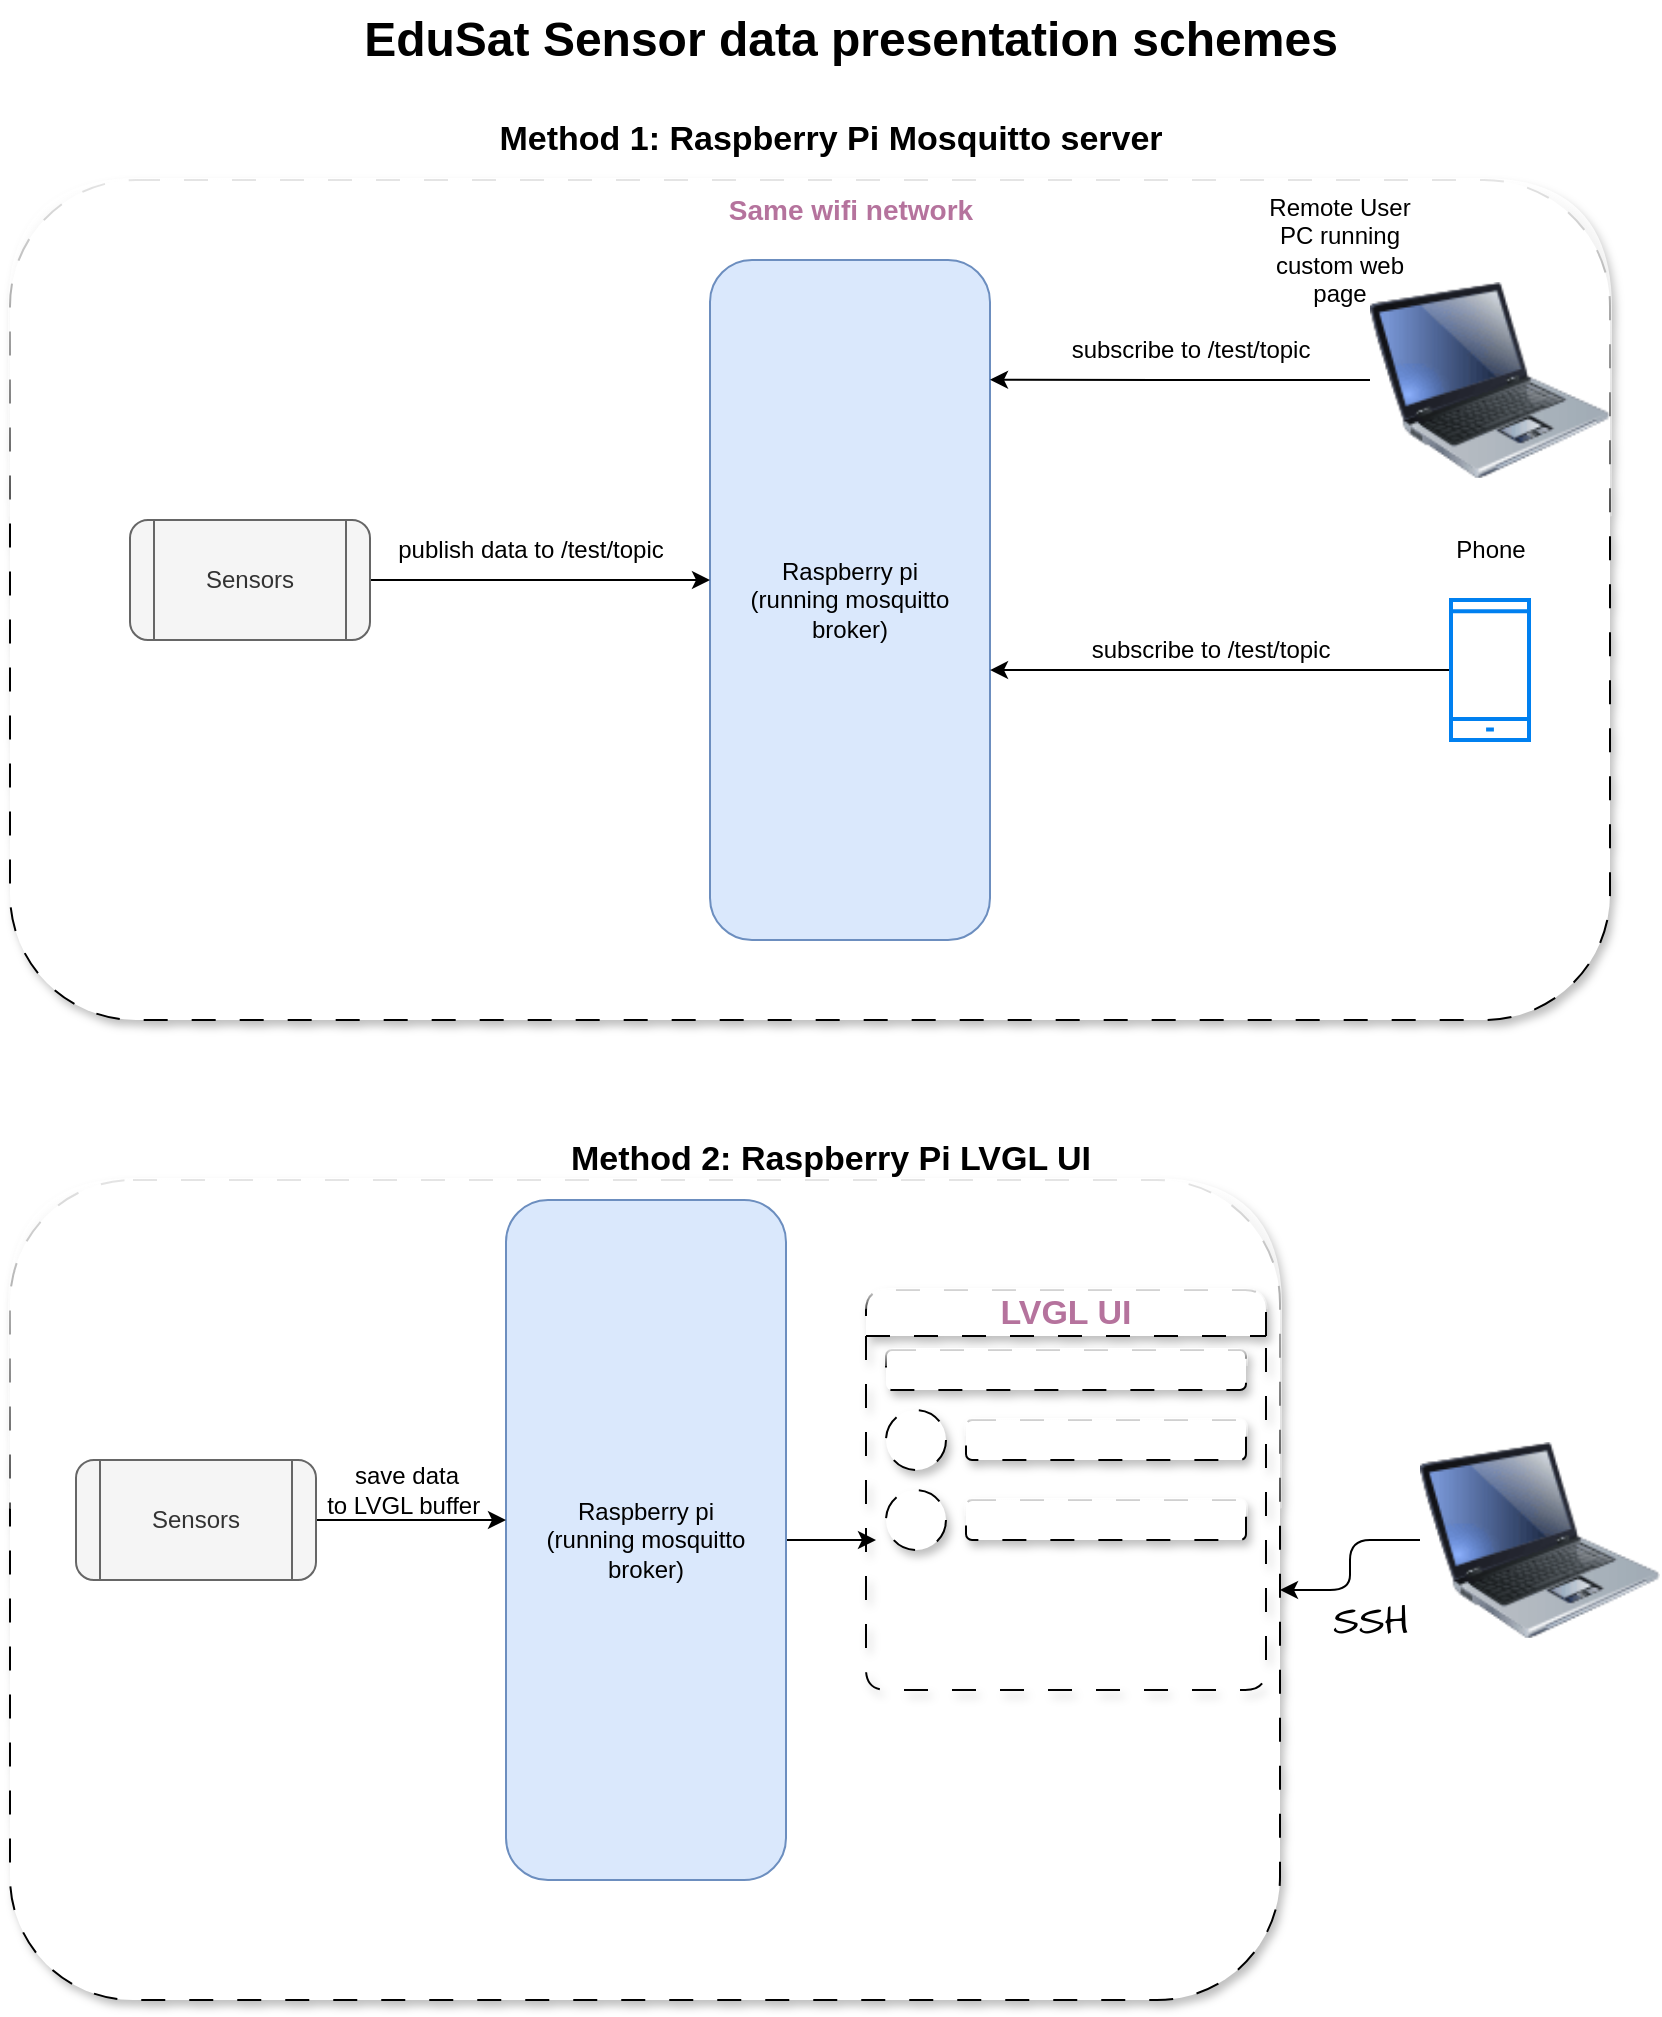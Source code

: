 <mxfile version="20.8.16" type="device"><diagram name="Page-1" id="fIyz56uWaZak9IXk2Xef"><mxGraphModel dx="974" dy="729" grid="1" gridSize="10" guides="1" tooltips="1" connect="1" arrows="1" fold="1" page="1" pageScale="1" pageWidth="850" pageHeight="1100" math="0" shadow="0"><root><mxCell id="0"/><mxCell id="1" parent="0"/><mxCell id="p_tC76tRKxBHlfofyv0h-35" value="" style="rounded=1;whiteSpace=wrap;html=1;glass=1;shadow=1;dashed=1;dashPattern=12 12;" vertex="1" parent="1"><mxGeometry x="25" y="590" width="635" height="410" as="geometry"/></mxCell><mxCell id="p_tC76tRKxBHlfofyv0h-14" value="" style="rounded=1;whiteSpace=wrap;html=1;glass=1;shadow=1;dashed=1;dashPattern=12 12;" vertex="1" parent="1"><mxGeometry x="25" y="90" width="800" height="420" as="geometry"/></mxCell><mxCell id="p_tC76tRKxBHlfofyv0h-2" value="Raspberry pi&lt;br&gt;(running mosquitto broker)" style="rounded=1;whiteSpace=wrap;html=1;fillColor=#dae8fc;strokeColor=#6c8ebf;" vertex="1" parent="1"><mxGeometry x="375" y="130" width="140" height="340" as="geometry"/></mxCell><mxCell id="p_tC76tRKxBHlfofyv0h-4" style="edgeStyle=orthogonalEdgeStyle;rounded=1;orthogonalLoop=1;jettySize=auto;html=1;" edge="1" parent="1" source="p_tC76tRKxBHlfofyv0h-3"><mxGeometry relative="1" as="geometry"><mxPoint x="375" y="290" as="targetPoint"/></mxGeometry></mxCell><mxCell id="p_tC76tRKxBHlfofyv0h-3" value="Sensors" style="shape=process;whiteSpace=wrap;html=1;backgroundOutline=1;fillColor=#f5f5f5;fontColor=#333333;strokeColor=#666666;rounded=1;" vertex="1" parent="1"><mxGeometry x="85" y="260" width="120" height="60" as="geometry"/></mxCell><mxCell id="p_tC76tRKxBHlfofyv0h-5" value="publish data to /test/topic" style="text;html=1;align=center;verticalAlign=middle;resizable=0;points=[];autosize=1;strokeColor=none;fillColor=none;rounded=1;" vertex="1" parent="1"><mxGeometry x="205" y="260" width="160" height="30" as="geometry"/></mxCell><mxCell id="p_tC76tRKxBHlfofyv0h-7" style="edgeStyle=orthogonalEdgeStyle;rounded=1;orthogonalLoop=1;jettySize=auto;html=1;entryX=1;entryY=0.176;entryDx=0;entryDy=0;entryPerimeter=0;" edge="1" parent="1" source="p_tC76tRKxBHlfofyv0h-6" target="p_tC76tRKxBHlfofyv0h-2"><mxGeometry relative="1" as="geometry"/></mxCell><mxCell id="p_tC76tRKxBHlfofyv0h-6" value="" style="image;html=1;image=img/lib/clip_art/computers/Laptop_128x128.png;rounded=1;" vertex="1" parent="1"><mxGeometry x="705" y="140" width="120" height="100" as="geometry"/></mxCell><mxCell id="p_tC76tRKxBHlfofyv0h-8" value="subscribe to /test/topic" style="text;html=1;align=center;verticalAlign=middle;resizable=0;points=[];autosize=1;strokeColor=none;fillColor=none;rounded=1;" vertex="1" parent="1"><mxGeometry x="545" y="160" width="140" height="30" as="geometry"/></mxCell><mxCell id="p_tC76tRKxBHlfofyv0h-9" value="Remote User PC running custom web page" style="text;html=1;strokeColor=none;fillColor=none;align=center;verticalAlign=middle;whiteSpace=wrap;rounded=1;" vertex="1" parent="1"><mxGeometry x="650" y="100" width="80" height="50" as="geometry"/></mxCell><mxCell id="p_tC76tRKxBHlfofyv0h-13" style="edgeStyle=orthogonalEdgeStyle;rounded=1;orthogonalLoop=1;jettySize=auto;html=1;entryX=1;entryY=0.603;entryDx=0;entryDy=0;entryPerimeter=0;" edge="1" parent="1" source="p_tC76tRKxBHlfofyv0h-10" target="p_tC76tRKxBHlfofyv0h-2"><mxGeometry relative="1" as="geometry"><mxPoint x="525" y="335.0" as="targetPoint"/></mxGeometry></mxCell><mxCell id="p_tC76tRKxBHlfofyv0h-10" value="" style="html=1;verticalLabelPosition=bottom;align=center;labelBackgroundColor=#ffffff;verticalAlign=top;strokeWidth=2;strokeColor=#0080F0;shadow=0;dashed=0;shape=mxgraph.ios7.icons.smartphone;rounded=1;" vertex="1" parent="1"><mxGeometry x="745.5" y="300" width="39" height="70" as="geometry"/></mxCell><mxCell id="p_tC76tRKxBHlfofyv0h-11" value="Phone" style="text;html=1;align=center;verticalAlign=middle;resizable=0;points=[];autosize=1;strokeColor=none;fillColor=none;rounded=1;" vertex="1" parent="1"><mxGeometry x="735" y="260" width="60" height="30" as="geometry"/></mxCell><mxCell id="p_tC76tRKxBHlfofyv0h-12" value="subscribe to /test/topic" style="text;html=1;align=center;verticalAlign=middle;resizable=0;points=[];autosize=1;strokeColor=none;fillColor=none;rounded=1;" vertex="1" parent="1"><mxGeometry x="555" y="310" width="140" height="30" as="geometry"/></mxCell><mxCell id="p_tC76tRKxBHlfofyv0h-15" value="&lt;font color=&quot;#b5739d&quot; style=&quot;font-size: 14px;&quot;&gt;&lt;b&gt;Same wifi network&lt;/b&gt;&lt;/font&gt;" style="text;html=1;align=center;verticalAlign=middle;resizable=0;points=[];autosize=1;strokeColor=none;fillColor=none;rounded=1;" vertex="1" parent="1"><mxGeometry x="370" y="90" width="150" height="30" as="geometry"/></mxCell><mxCell id="p_tC76tRKxBHlfofyv0h-16" value="&lt;font style=&quot;font-size: 17px;&quot;&gt;Method 1: Raspberry Pi Mosquitto server&lt;/font&gt;" style="text;strokeColor=none;fillColor=none;html=1;fontSize=14;fontStyle=1;verticalAlign=middle;align=center;rounded=1;" vertex="1" parent="1"><mxGeometry x="385" y="50" width="100" height="40" as="geometry"/></mxCell><mxCell id="p_tC76tRKxBHlfofyv0h-30" style="edgeStyle=orthogonalEdgeStyle;rounded=1;orthogonalLoop=1;jettySize=auto;html=1;fontSize=17;fontColor=#B5739D;" edge="1" parent="1" source="p_tC76tRKxBHlfofyv0h-18"><mxGeometry relative="1" as="geometry"><mxPoint x="458" y="770" as="targetPoint"/></mxGeometry></mxCell><mxCell id="p_tC76tRKxBHlfofyv0h-18" value="Raspberry pi&lt;br&gt;(running mosquitto broker)" style="rounded=1;whiteSpace=wrap;html=1;fillColor=#dae8fc;strokeColor=#6c8ebf;" vertex="1" parent="1"><mxGeometry x="273" y="600" width="140" height="340" as="geometry"/></mxCell><mxCell id="p_tC76tRKxBHlfofyv0h-20" value="save data &lt;br&gt;to LVGL buffer&amp;nbsp;" style="text;html=1;align=center;verticalAlign=middle;resizable=0;points=[];autosize=1;strokeColor=none;fillColor=none;rounded=1;" vertex="1" parent="1"><mxGeometry x="173" y="725" width="100" height="40" as="geometry"/></mxCell><mxCell id="p_tC76tRKxBHlfofyv0h-22" style="edgeStyle=orthogonalEdgeStyle;rounded=1;orthogonalLoop=1;jettySize=auto;html=1;startArrow=none;" edge="1" parent="1" source="p_tC76tRKxBHlfofyv0h-19"><mxGeometry relative="1" as="geometry"><mxPoint x="103" y="760" as="sourcePoint"/><mxPoint x="273" y="760" as="targetPoint"/></mxGeometry></mxCell><mxCell id="p_tC76tRKxBHlfofyv0h-23" value="LVGL UI" style="swimlane;whiteSpace=wrap;html=1;rounded=1;shadow=1;glass=1;dashed=1;dashPattern=12 12;fontSize=17;fontColor=#B5739D;" vertex="1" parent="1"><mxGeometry x="453" y="645" width="200" height="200" as="geometry"/></mxCell><mxCell id="p_tC76tRKxBHlfofyv0h-24" value="" style="rounded=1;whiteSpace=wrap;html=1;shadow=1;glass=1;dashed=1;dashPattern=12 12;fontSize=17;fontColor=#B5739D;" vertex="1" parent="p_tC76tRKxBHlfofyv0h-23"><mxGeometry x="10" y="30" width="180" height="20" as="geometry"/></mxCell><mxCell id="p_tC76tRKxBHlfofyv0h-25" value="" style="ellipse;whiteSpace=wrap;html=1;aspect=fixed;rounded=1;shadow=1;glass=1;dashed=1;dashPattern=12 12;fontSize=17;fontColor=#B5739D;" vertex="1" parent="p_tC76tRKxBHlfofyv0h-23"><mxGeometry x="10" y="60" width="30" height="30" as="geometry"/></mxCell><mxCell id="p_tC76tRKxBHlfofyv0h-26" value="" style="ellipse;whiteSpace=wrap;html=1;aspect=fixed;rounded=1;shadow=1;glass=1;dashed=1;dashPattern=12 12;fontSize=17;fontColor=#B5739D;" vertex="1" parent="p_tC76tRKxBHlfofyv0h-23"><mxGeometry x="10" y="100" width="30" height="30" as="geometry"/></mxCell><mxCell id="p_tC76tRKxBHlfofyv0h-27" value="" style="rounded=1;whiteSpace=wrap;html=1;shadow=1;glass=1;dashed=1;dashPattern=12 12;fontSize=17;fontColor=#B5739D;" vertex="1" parent="p_tC76tRKxBHlfofyv0h-23"><mxGeometry x="50" y="65" width="140" height="20" as="geometry"/></mxCell><mxCell id="p_tC76tRKxBHlfofyv0h-28" value="" style="rounded=1;whiteSpace=wrap;html=1;shadow=1;glass=1;dashed=1;dashPattern=12 12;fontSize=17;fontColor=#B5739D;" vertex="1" parent="p_tC76tRKxBHlfofyv0h-23"><mxGeometry x="50" y="105" width="140" height="20" as="geometry"/></mxCell><mxCell id="p_tC76tRKxBHlfofyv0h-29" value="&lt;font style=&quot;font-size: 17px;&quot;&gt;Method 2: Raspberry Pi LVGL UI&lt;/font&gt;" style="text;strokeColor=none;fillColor=none;html=1;fontSize=14;fontStyle=1;verticalAlign=middle;align=center;rounded=1;" vertex="1" parent="1"><mxGeometry x="385" y="560" width="100" height="40" as="geometry"/></mxCell><mxCell id="p_tC76tRKxBHlfofyv0h-37" style="edgeStyle=orthogonalEdgeStyle;rounded=1;hachureGap=4;orthogonalLoop=1;jettySize=auto;html=1;entryX=1;entryY=0.5;entryDx=0;entryDy=0;fontFamily=Architects Daughter;fontSource=https%3A%2F%2Ffonts.googleapis.com%2Fcss%3Ffamily%3DArchitects%2BDaughter;fontSize=16;" edge="1" parent="1" source="p_tC76tRKxBHlfofyv0h-31" target="p_tC76tRKxBHlfofyv0h-35"><mxGeometry relative="1" as="geometry"/></mxCell><mxCell id="p_tC76tRKxBHlfofyv0h-31" value="" style="image;html=1;image=img/lib/clip_art/computers/Laptop_128x128.png;rounded=1;" vertex="1" parent="1"><mxGeometry x="730" y="720" width="120" height="100" as="geometry"/></mxCell><mxCell id="p_tC76tRKxBHlfofyv0h-32" value="" style="edgeStyle=orthogonalEdgeStyle;rounded=1;orthogonalLoop=1;jettySize=auto;html=1;endArrow=none;" edge="1" parent="1" target="p_tC76tRKxBHlfofyv0h-19"><mxGeometry relative="1" as="geometry"><mxPoint x="103.0" y="760" as="sourcePoint"/><mxPoint x="273" y="760" as="targetPoint"/></mxGeometry></mxCell><mxCell id="p_tC76tRKxBHlfofyv0h-19" value="Sensors" style="shape=process;whiteSpace=wrap;html=1;backgroundOutline=1;fillColor=#f5f5f5;fontColor=#333333;strokeColor=#666666;rounded=1;" vertex="1" parent="1"><mxGeometry x="58" y="730" width="120" height="60" as="geometry"/></mxCell><mxCell id="p_tC76tRKxBHlfofyv0h-38" value="SSH" style="text;html=1;align=center;verticalAlign=middle;resizable=0;points=[];autosize=1;strokeColor=none;fillColor=none;fontSize=20;fontFamily=Architects Daughter;rounded=1;" vertex="1" parent="1"><mxGeometry x="675" y="790" width="60" height="40" as="geometry"/></mxCell><mxCell id="p_tC76tRKxBHlfofyv0h-40" value="EduSat Sensor data presentation schemes" style="text;strokeColor=none;fillColor=none;html=1;fontSize=24;fontStyle=1;verticalAlign=middle;align=center;" vertex="1" parent="1"><mxGeometry x="395" width="100" height="40" as="geometry"/></mxCell></root></mxGraphModel></diagram></mxfile>